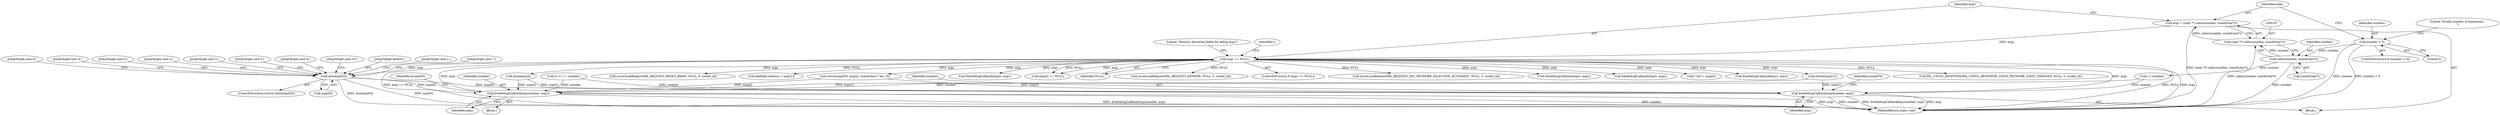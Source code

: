 digraph "0_Android_cd5f15f588a5d27e99ba12f057245bfe507f8c42@array" {
"1000369" [label="(Call,atoi(args[0]))"];
"1000203" [label="(Call,args == NULL)"];
"1000194" [label="(Call,args = (char **) calloc(number, sizeof(char*)))"];
"1000196" [label="(Call,(char **) calloc(number, sizeof(char*)))"];
"1000198" [label="(Call,calloc(number, sizeof(char*)))"];
"1000185" [label="(Call,number < 0)"];
"1000583" [label="(Call,freeDebugCallbackArgs(number, args))"];
"1000628" [label="(Call,freeDebugCallbackArgs(number, args))"];
"1000377" [label="(Call,issueLocalRequest(RIL_REQUEST_RESET_RADIO, NULL, 0, socket_id))"];
"1000112" [label="(Block,)"];
"1000328" [label="(Call,(i+1) == number)"];
"1000630" [label="(Identifier,args)"];
"1000589" [label="(Call,dialData.address = args[1])"];
"1000310" [label="(Call,freeDebugCallbackArgs(i, args))"];
"1000585" [label="(Identifier,args)"];
"1000195" [label="(Identifier,args)"];
"1000383" [label="(JumpTarget,case 1:)"];
"1000575" [label="(Call,strlen(args[1]))"];
"1000200" [label="(Call,sizeof(char*))"];
"1000194" [label="(Call,args = (char **) calloc(number, sizeof(char*)))"];
"1000274" [label="(Call,args[i] == NULL)"];
"1000587" [label="(Identifier,acceptFD)"];
"1000554" [label="(JumpTarget,case 7:)"];
"1000629" [label="(Identifier,number)"];
"1000187" [label="(Literal,0)"];
"1000632" [label="(Identifier,acceptFD)"];
"1000565" [label="(JumpTarget,case 8:)"];
"1000336" [label="(Call,atoi(args[i]))"];
"1000205" [label="(Identifier,NULL)"];
"1000198" [label="(Call,calloc(number, sizeof(char*)))"];
"1000208" [label="(Literal,\"Memory allocation failed for debug args\")"];
"1000203" [label="(Call,args == NULL)"];
"1000491" [label="(JumpTarget,case 4:)"];
"1000186" [label="(Identifier,number)"];
"1000369" [label="(Call,atoi(args[0]))"];
"1000215" [label="(Identifier,i)"];
"1000584" [label="(Identifier,number)"];
"1000374" [label="(JumpTarget,case 0:)"];
"1000199" [label="(Identifier,number)"];
"1000440" [label="(JumpTarget,case 2:)"];
"1000190" [label="(Literal,\"Invalid number of arguments: \n\")"];
"1000633" [label="(MethodReturn,static void)"];
"1000368" [label="(ControlStructure,switch (atoi(args[0])))"];
"1000580" [label="(Block,)"];
"1000607" [label="(Call,issueLocalRequest(RIL_REQUEST_ANSWER, NULL, 0, socket_id))"];
"1000202" [label="(ControlStructure,if (args == NULL))"];
"1000449" [label="(JumpTarget,case 3:)"];
"1000533" [label="(JumpTarget,case 5:)"];
"1000548" [label="(Call,issueLocalRequest(RIL_REQUEST_SET_NETWORK_SELECTION_AUTOMATIC, NULL, 0, socket_id))"];
"1000217" [label="(Call,i < number)"];
"1000185" [label="(Call,number < 0)"];
"1000282" [label="(Call,freeDebugCallbackArgs(i, args))"];
"1000204" [label="(Identifier,args)"];
"1000370" [label="(Call,args[0])"];
"1000628" [label="(Call,freeDebugCallbackArgs(number, args))"];
"1000196" [label="(Call,(char **) calloc(number, sizeof(char*)))"];
"1000184" [label="(ControlStructure,if (number < 0))"];
"1000238" [label="(Call,freeDebugCallbackArgs(i, args))"];
"1000317" [label="(Call,* buf = args[i])"];
"1000604" [label="(JumpTarget,case 9:)"];
"1000255" [label="(Call,freeDebugCallbackArgs(i, args))"];
"1000613" [label="(JumpTarget,case 10:)"];
"1000583" [label="(Call,freeDebugCallbackArgs(number, args))"];
"1000443" [label="(Call,RIL_UNSOL_RESPONSE(RIL_UNSOL_RESPONSE_VOICE_NETWORK_STATE_CHANGED, NULL, 0, socket_id))"];
"1000290" [label="(Call,recv(acceptFD, args[i], sizeof(char) * len, 0))"];
"1000624" [label="(JumpTarget,default:)"];
"1000369" -> "1000368"  [label="AST: "];
"1000369" -> "1000370"  [label="CFG: "];
"1000370" -> "1000369"  [label="AST: "];
"1000374" -> "1000369"  [label="CFG: "];
"1000383" -> "1000369"  [label="CFG: "];
"1000440" -> "1000369"  [label="CFG: "];
"1000449" -> "1000369"  [label="CFG: "];
"1000491" -> "1000369"  [label="CFG: "];
"1000533" -> "1000369"  [label="CFG: "];
"1000554" -> "1000369"  [label="CFG: "];
"1000565" -> "1000369"  [label="CFG: "];
"1000604" -> "1000369"  [label="CFG: "];
"1000613" -> "1000369"  [label="CFG: "];
"1000624" -> "1000369"  [label="CFG: "];
"1000369" -> "1000633"  [label="DDG: atoi(args[0])"];
"1000369" -> "1000633"  [label="DDG: args[0]"];
"1000203" -> "1000369"  [label="DDG: args"];
"1000369" -> "1000583"  [label="DDG: args[0]"];
"1000369" -> "1000628"  [label="DDG: args[0]"];
"1000203" -> "1000202"  [label="AST: "];
"1000203" -> "1000205"  [label="CFG: "];
"1000204" -> "1000203"  [label="AST: "];
"1000205" -> "1000203"  [label="AST: "];
"1000208" -> "1000203"  [label="CFG: "];
"1000215" -> "1000203"  [label="CFG: "];
"1000203" -> "1000633"  [label="DDG: args == NULL"];
"1000203" -> "1000633"  [label="DDG: NULL"];
"1000203" -> "1000633"  [label="DDG: args"];
"1000194" -> "1000203"  [label="DDG: args"];
"1000203" -> "1000238"  [label="DDG: args"];
"1000203" -> "1000255"  [label="DDG: args"];
"1000203" -> "1000274"  [label="DDG: args"];
"1000203" -> "1000274"  [label="DDG: NULL"];
"1000203" -> "1000282"  [label="DDG: args"];
"1000203" -> "1000290"  [label="DDG: args"];
"1000203" -> "1000310"  [label="DDG: args"];
"1000203" -> "1000317"  [label="DDG: args"];
"1000203" -> "1000336"  [label="DDG: args"];
"1000203" -> "1000377"  [label="DDG: NULL"];
"1000203" -> "1000443"  [label="DDG: NULL"];
"1000203" -> "1000548"  [label="DDG: NULL"];
"1000203" -> "1000575"  [label="DDG: args"];
"1000203" -> "1000583"  [label="DDG: args"];
"1000203" -> "1000589"  [label="DDG: args"];
"1000203" -> "1000607"  [label="DDG: NULL"];
"1000203" -> "1000628"  [label="DDG: args"];
"1000194" -> "1000112"  [label="AST: "];
"1000194" -> "1000196"  [label="CFG: "];
"1000195" -> "1000194"  [label="AST: "];
"1000196" -> "1000194"  [label="AST: "];
"1000204" -> "1000194"  [label="CFG: "];
"1000194" -> "1000633"  [label="DDG: (char **) calloc(number, sizeof(char*))"];
"1000196" -> "1000194"  [label="DDG: calloc(number, sizeof(char*))"];
"1000196" -> "1000198"  [label="CFG: "];
"1000197" -> "1000196"  [label="AST: "];
"1000198" -> "1000196"  [label="AST: "];
"1000196" -> "1000633"  [label="DDG: calloc(number, sizeof(char*))"];
"1000198" -> "1000196"  [label="DDG: number"];
"1000198" -> "1000200"  [label="CFG: "];
"1000199" -> "1000198"  [label="AST: "];
"1000200" -> "1000198"  [label="AST: "];
"1000198" -> "1000633"  [label="DDG: number"];
"1000185" -> "1000198"  [label="DDG: number"];
"1000198" -> "1000217"  [label="DDG: number"];
"1000185" -> "1000184"  [label="AST: "];
"1000185" -> "1000187"  [label="CFG: "];
"1000186" -> "1000185"  [label="AST: "];
"1000187" -> "1000185"  [label="AST: "];
"1000190" -> "1000185"  [label="CFG: "];
"1000195" -> "1000185"  [label="CFG: "];
"1000185" -> "1000633"  [label="DDG: number"];
"1000185" -> "1000633"  [label="DDG: number < 0"];
"1000583" -> "1000580"  [label="AST: "];
"1000583" -> "1000585"  [label="CFG: "];
"1000584" -> "1000583"  [label="AST: "];
"1000585" -> "1000583"  [label="AST: "];
"1000587" -> "1000583"  [label="CFG: "];
"1000583" -> "1000633"  [label="DDG: freeDebugCallbackArgs(number, args)"];
"1000583" -> "1000633"  [label="DDG: number"];
"1000583" -> "1000633"  [label="DDG: args"];
"1000217" -> "1000583"  [label="DDG: number"];
"1000328" -> "1000583"  [label="DDG: number"];
"1000575" -> "1000583"  [label="DDG: args[1]"];
"1000336" -> "1000583"  [label="DDG: args[i]"];
"1000290" -> "1000583"  [label="DDG: args[i]"];
"1000628" -> "1000112"  [label="AST: "];
"1000628" -> "1000630"  [label="CFG: "];
"1000629" -> "1000628"  [label="AST: "];
"1000630" -> "1000628"  [label="AST: "];
"1000632" -> "1000628"  [label="CFG: "];
"1000628" -> "1000633"  [label="DDG: args"];
"1000628" -> "1000633"  [label="DDG: number"];
"1000628" -> "1000633"  [label="DDG: freeDebugCallbackArgs(number, args)"];
"1000217" -> "1000628"  [label="DDG: number"];
"1000328" -> "1000628"  [label="DDG: number"];
"1000336" -> "1000628"  [label="DDG: args[i]"];
"1000290" -> "1000628"  [label="DDG: args[i]"];
"1000575" -> "1000628"  [label="DDG: args[1]"];
}
